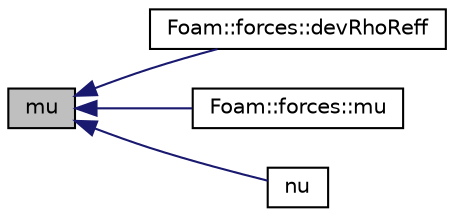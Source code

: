 digraph "mu"
{
  bgcolor="transparent";
  edge [fontname="Helvetica",fontsize="10",labelfontname="Helvetica",labelfontsize="10"];
  node [fontname="Helvetica",fontsize="10",shape=record];
  rankdir="LR";
  Node1 [label="mu",height=0.2,width=0.4,color="black", fillcolor="grey75", style="filled", fontcolor="black"];
  Node1 -> Node2 [dir="back",color="midnightblue",fontsize="10",style="solid",fontname="Helvetica"];
  Node2 [label="Foam::forces::devRhoReff",height=0.2,width=0.4,color="black",URL="$a00867.html#a2100c17734b208e9539274853e45243b",tooltip="Return the effective viscous stress (laminar + turbulent). "];
  Node1 -> Node3 [dir="back",color="midnightblue",fontsize="10",style="solid",fontname="Helvetica"];
  Node3 [label="Foam::forces::mu",height=0.2,width=0.4,color="black",URL="$a00867.html#ade8fb1431336c11c1314fc324691128f",tooltip="Dynamic viscosity field. "];
  Node1 -> Node4 [dir="back",color="midnightblue",fontsize="10",style="solid",fontname="Helvetica"];
  Node4 [label="nu",height=0.2,width=0.4,color="black",URL="$a00857.html#a3701d26448b3fdfa3e4b7bb69e2fbba9",tooltip="Kinematic viscosity of mixture [m^2/s]. "];
}

